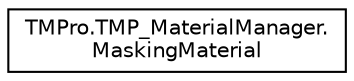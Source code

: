 digraph "Graphical Class Hierarchy"
{
 // LATEX_PDF_SIZE
  edge [fontname="Helvetica",fontsize="10",labelfontname="Helvetica",labelfontsize="10"];
  node [fontname="Helvetica",fontsize="10",shape=record];
  rankdir="LR";
  Node0 [label="TMPro.TMP_MaterialManager.\lMaskingMaterial",height=0.2,width=0.4,color="black", fillcolor="white", style="filled",URL="$class_t_m_pro_1_1_t_m_p___material_manager_1_1_masking_material.html",tooltip=" "];
}
